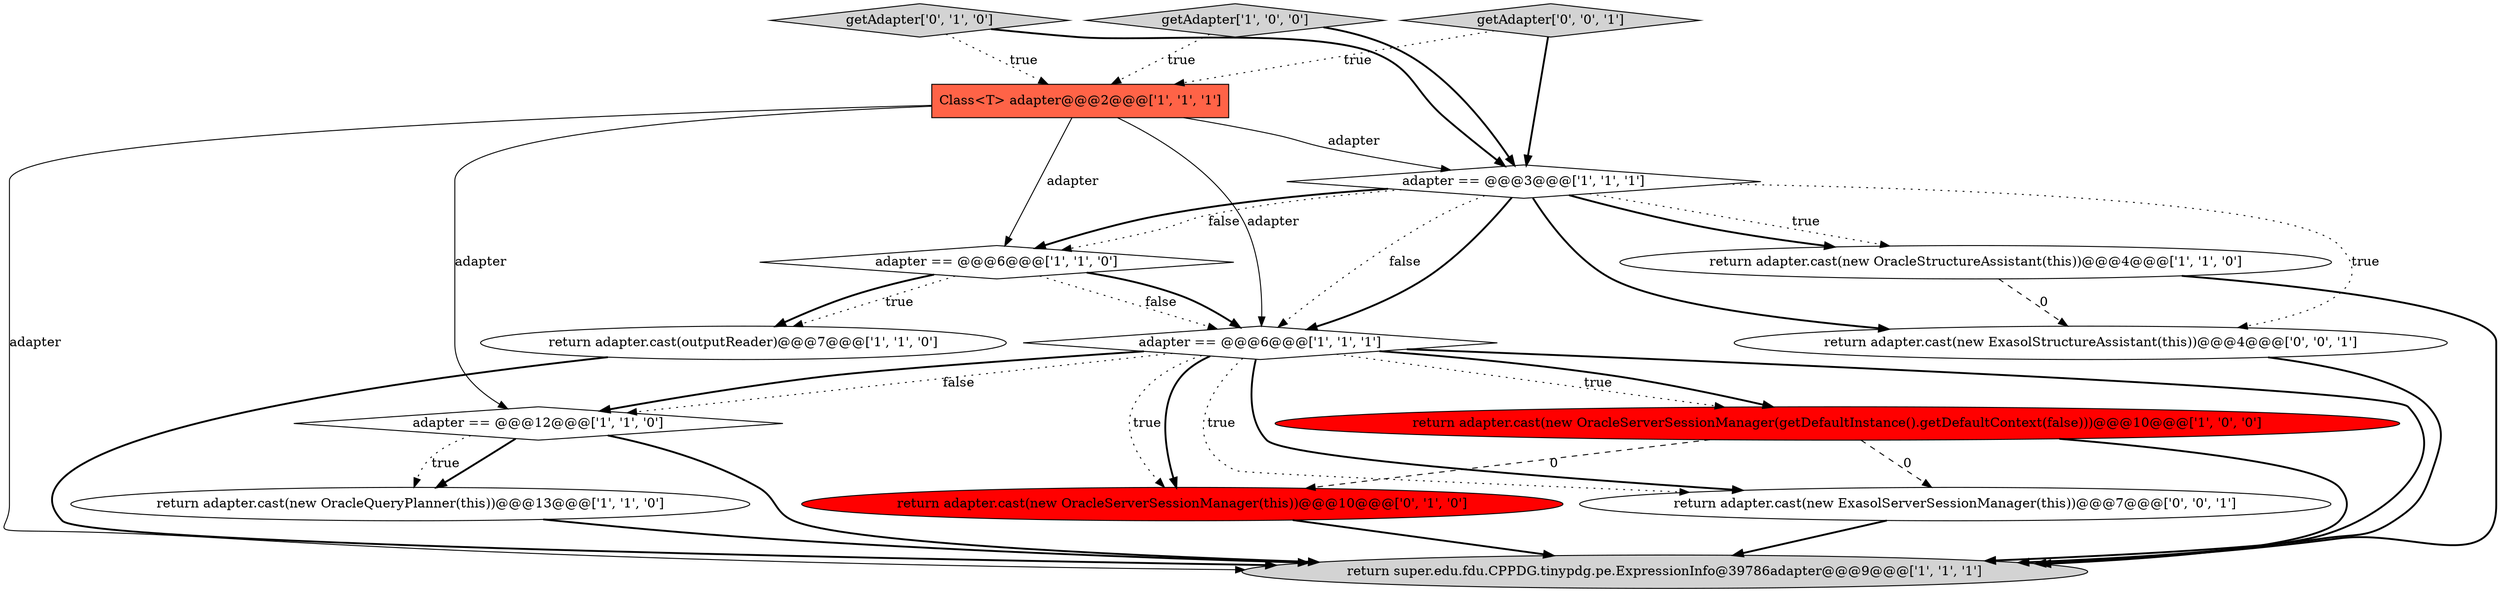 digraph {
12 [style = filled, label = "return adapter.cast(new OracleServerSessionManager(this))@@@10@@@['0', '1', '0']", fillcolor = red, shape = ellipse image = "AAA1AAABBB2BBB"];
13 [style = filled, label = "getAdapter['0', '0', '1']", fillcolor = lightgray, shape = diamond image = "AAA0AAABBB3BBB"];
7 [style = filled, label = "adapter == @@@6@@@['1', '1', '1']", fillcolor = white, shape = diamond image = "AAA0AAABBB1BBB"];
3 [style = filled, label = "Class<T> adapter@@@2@@@['1', '1', '1']", fillcolor = tomato, shape = box image = "AAA0AAABBB1BBB"];
1 [style = filled, label = "adapter == @@@12@@@['1', '1', '0']", fillcolor = white, shape = diamond image = "AAA0AAABBB1BBB"];
4 [style = filled, label = "return adapter.cast(new OracleQueryPlanner(this))@@@13@@@['1', '1', '0']", fillcolor = white, shape = ellipse image = "AAA0AAABBB1BBB"];
5 [style = filled, label = "adapter == @@@3@@@['1', '1', '1']", fillcolor = white, shape = diamond image = "AAA0AAABBB1BBB"];
15 [style = filled, label = "return adapter.cast(new ExasolServerSessionManager(this))@@@7@@@['0', '0', '1']", fillcolor = white, shape = ellipse image = "AAA0AAABBB3BBB"];
9 [style = filled, label = "return adapter.cast(new OracleServerSessionManager(getDefaultInstance().getDefaultContext(false)))@@@10@@@['1', '0', '0']", fillcolor = red, shape = ellipse image = "AAA1AAABBB1BBB"];
8 [style = filled, label = "return adapter.cast(outputReader)@@@7@@@['1', '1', '0']", fillcolor = white, shape = ellipse image = "AAA0AAABBB1BBB"];
14 [style = filled, label = "return adapter.cast(new ExasolStructureAssistant(this))@@@4@@@['0', '0', '1']", fillcolor = white, shape = ellipse image = "AAA0AAABBB3BBB"];
0 [style = filled, label = "return super.edu.fdu.CPPDG.tinypdg.pe.ExpressionInfo@39786adapter@@@9@@@['1', '1', '1']", fillcolor = lightgray, shape = ellipse image = "AAA0AAABBB1BBB"];
11 [style = filled, label = "getAdapter['0', '1', '0']", fillcolor = lightgray, shape = diamond image = "AAA0AAABBB2BBB"];
2 [style = filled, label = "adapter == @@@6@@@['1', '1', '0']", fillcolor = white, shape = diamond image = "AAA0AAABBB1BBB"];
6 [style = filled, label = "return adapter.cast(new OracleStructureAssistant(this))@@@4@@@['1', '1', '0']", fillcolor = white, shape = ellipse image = "AAA0AAABBB1BBB"];
10 [style = filled, label = "getAdapter['1', '0', '0']", fillcolor = lightgray, shape = diamond image = "AAA0AAABBB1BBB"];
5->14 [style = dotted, label="true"];
1->4 [style = bold, label=""];
7->1 [style = bold, label=""];
3->5 [style = solid, label="adapter"];
9->0 [style = bold, label=""];
13->3 [style = dotted, label="true"];
7->12 [style = bold, label=""];
5->7 [style = dotted, label="false"];
5->6 [style = dotted, label="true"];
10->3 [style = dotted, label="true"];
3->0 [style = solid, label="adapter"];
7->0 [style = bold, label=""];
6->0 [style = bold, label=""];
1->4 [style = dotted, label="true"];
1->0 [style = bold, label=""];
7->9 [style = dotted, label="true"];
5->14 [style = bold, label=""];
6->14 [style = dashed, label="0"];
3->7 [style = solid, label="adapter"];
12->0 [style = bold, label=""];
7->15 [style = dotted, label="true"];
7->12 [style = dotted, label="true"];
3->2 [style = solid, label="adapter"];
2->7 [style = dotted, label="false"];
4->0 [style = bold, label=""];
8->0 [style = bold, label=""];
5->2 [style = dotted, label="false"];
7->9 [style = bold, label=""];
11->5 [style = bold, label=""];
5->2 [style = bold, label=""];
3->1 [style = solid, label="adapter"];
5->6 [style = bold, label=""];
10->5 [style = bold, label=""];
14->0 [style = bold, label=""];
15->0 [style = bold, label=""];
13->5 [style = bold, label=""];
5->7 [style = bold, label=""];
7->15 [style = bold, label=""];
9->12 [style = dashed, label="0"];
2->7 [style = bold, label=""];
7->1 [style = dotted, label="false"];
11->3 [style = dotted, label="true"];
2->8 [style = dotted, label="true"];
2->8 [style = bold, label=""];
9->15 [style = dashed, label="0"];
}
